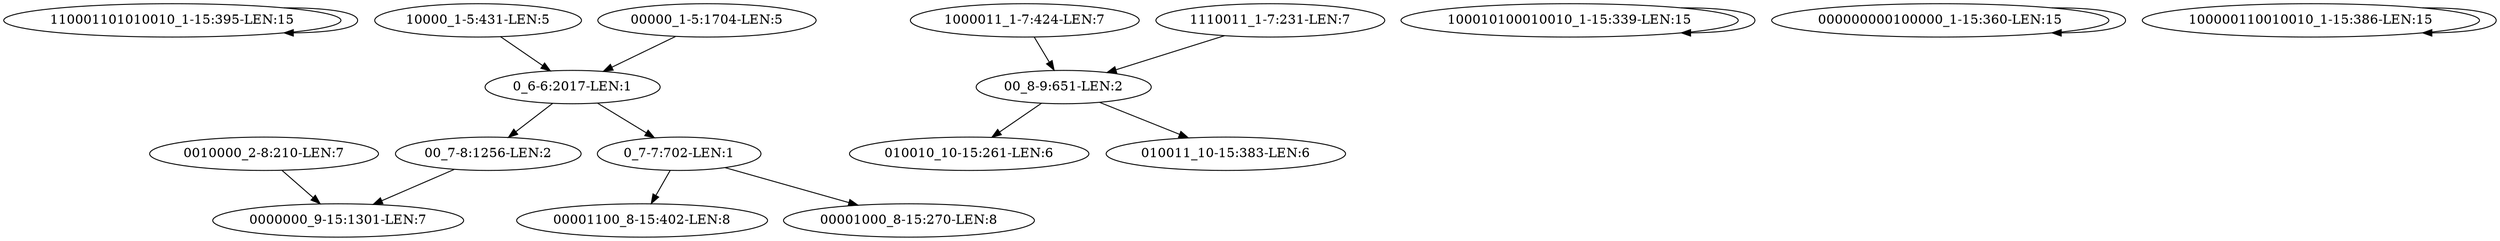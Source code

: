 digraph G {
    "110001101010010_1-15:395-LEN:15" -> "110001101010010_1-15:395-LEN:15";
    "0_7-7:702-LEN:1" -> "00001100_8-15:402-LEN:8";
    "0_7-7:702-LEN:1" -> "00001000_8-15:270-LEN:8";
    "0010000_2-8:210-LEN:7" -> "0000000_9-15:1301-LEN:7";
    "00_7-8:1256-LEN:2" -> "0000000_9-15:1301-LEN:7";
    "1000011_1-7:424-LEN:7" -> "00_8-9:651-LEN:2";
    "10000_1-5:431-LEN:5" -> "0_6-6:2017-LEN:1";
    "1110011_1-7:231-LEN:7" -> "00_8-9:651-LEN:2";
    "00000_1-5:1704-LEN:5" -> "0_6-6:2017-LEN:1";
    "0_6-6:2017-LEN:1" -> "0_7-7:702-LEN:1";
    "0_6-6:2017-LEN:1" -> "00_7-8:1256-LEN:2";
    "100010100010010_1-15:339-LEN:15" -> "100010100010010_1-15:339-LEN:15";
    "000000000100000_1-15:360-LEN:15" -> "000000000100000_1-15:360-LEN:15";
    "00_8-9:651-LEN:2" -> "010010_10-15:261-LEN:6";
    "00_8-9:651-LEN:2" -> "010011_10-15:383-LEN:6";
    "100000110010010_1-15:386-LEN:15" -> "100000110010010_1-15:386-LEN:15";
}
